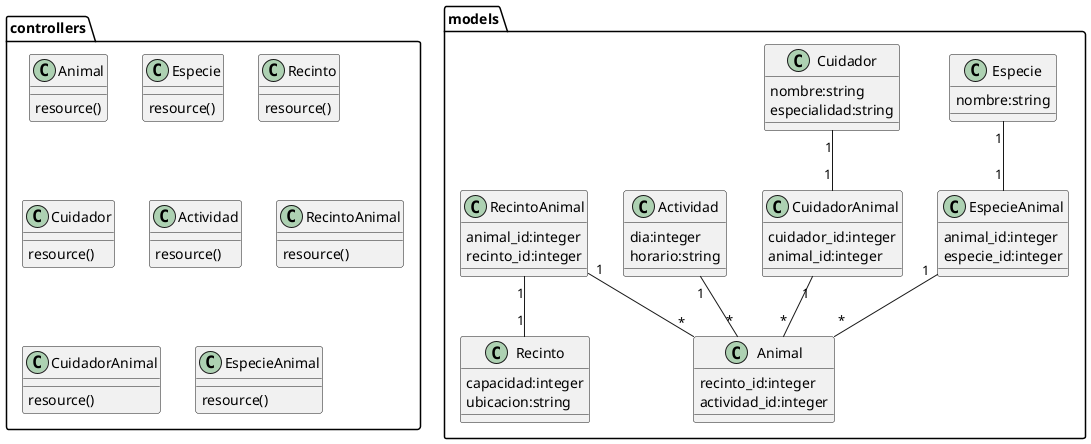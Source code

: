 @startuml samuel
class models.Animal{

    recinto_id:integer
    actividad_id:integer
}

class models.Especie{
    nombre:string
}

class models.Recinto{
    capacidad:integer
    ubicacion:string
}

class models.Cuidador{
    nombre:string
    especialidad:string
}

class models.Actividad{
    dia:integer
    horario:string
}

class models.RecintoAnimal{
    animal_id:integer
    recinto_id:integer
}

class models.EspecieAnimal{
    animal_id:integer
    especie_id:integer
}

class models.CuidadorAnimal{
    cuidador_id:integer
    animal_id:integer
}


class controllers.Animal{
    resource()

}
class controllers.Especie{
    resource()
}

class controllers.Recinto{
    resource()
}

class controllers.Cuidador{
    resource()
}

class controllers.Actividad{
    resource()
}

class controllers.RecintoAnimal{
    resource()
}

class controllers.CuidadorAnimal{
    resource()
}

class controllers.EspecieAnimal{
    resource()
}

models.Cuidador "1" -- "1" models.CuidadorAnimal
models.CuidadorAnimal "1" -- "*" models.Animal
models.RecintoAnimal "1" -- "1" models.Recinto
models.RecintoAnimal "1" -- "*" models.Animal
models.Actividad "1" -- "*" models.Animal
models.Especie "1" -- "1" models.EspecieAnimal
models.EspecieAnimal "1" -- "*" models.Animal
@enduml
